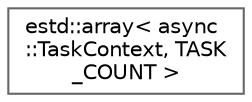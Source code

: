 digraph "Graphical Class Hierarchy"
{
 // LATEX_PDF_SIZE
  bgcolor="transparent";
  edge [fontname=Helvetica,fontsize=10,labelfontname=Helvetica,labelfontsize=10];
  node [fontname=Helvetica,fontsize=10,shape=box,height=0.2,width=0.4];
  rankdir="LR";
  Node0 [id="Node000000",label="estd::array\< async\l::TaskContext, TASK\l_COUNT \>",height=0.2,width=0.4,color="grey40", fillcolor="white", style="filled",URL="$db/d33/classestd_1_1array.html",tooltip=" "];
}
